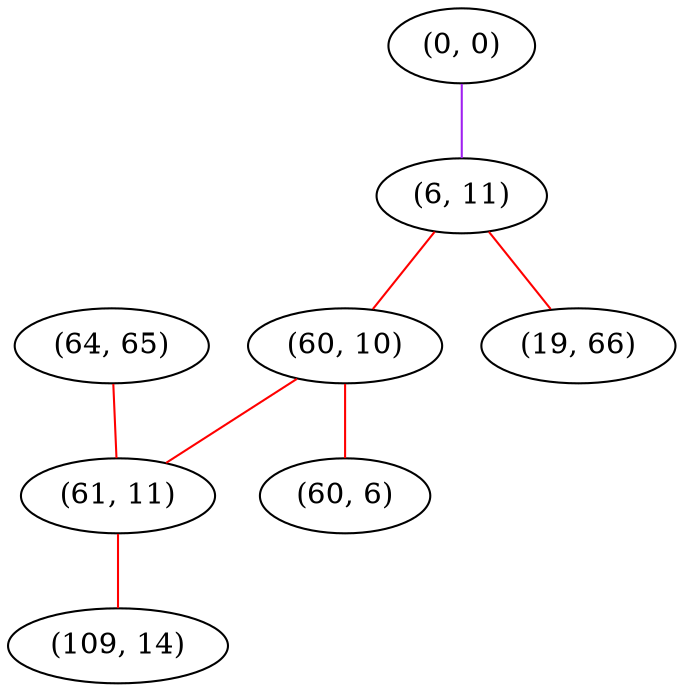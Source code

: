 graph "" {
"(64, 65)";
"(0, 0)";
"(6, 11)";
"(60, 10)";
"(61, 11)";
"(109, 14)";
"(19, 66)";
"(60, 6)";
"(64, 65)" -- "(61, 11)"  [color=red, key=0, weight=1];
"(0, 0)" -- "(6, 11)"  [color=purple, key=0, weight=4];
"(6, 11)" -- "(60, 10)"  [color=red, key=0, weight=1];
"(6, 11)" -- "(19, 66)"  [color=red, key=0, weight=1];
"(60, 10)" -- "(60, 6)"  [color=red, key=0, weight=1];
"(60, 10)" -- "(61, 11)"  [color=red, key=0, weight=1];
"(61, 11)" -- "(109, 14)"  [color=red, key=0, weight=1];
}
